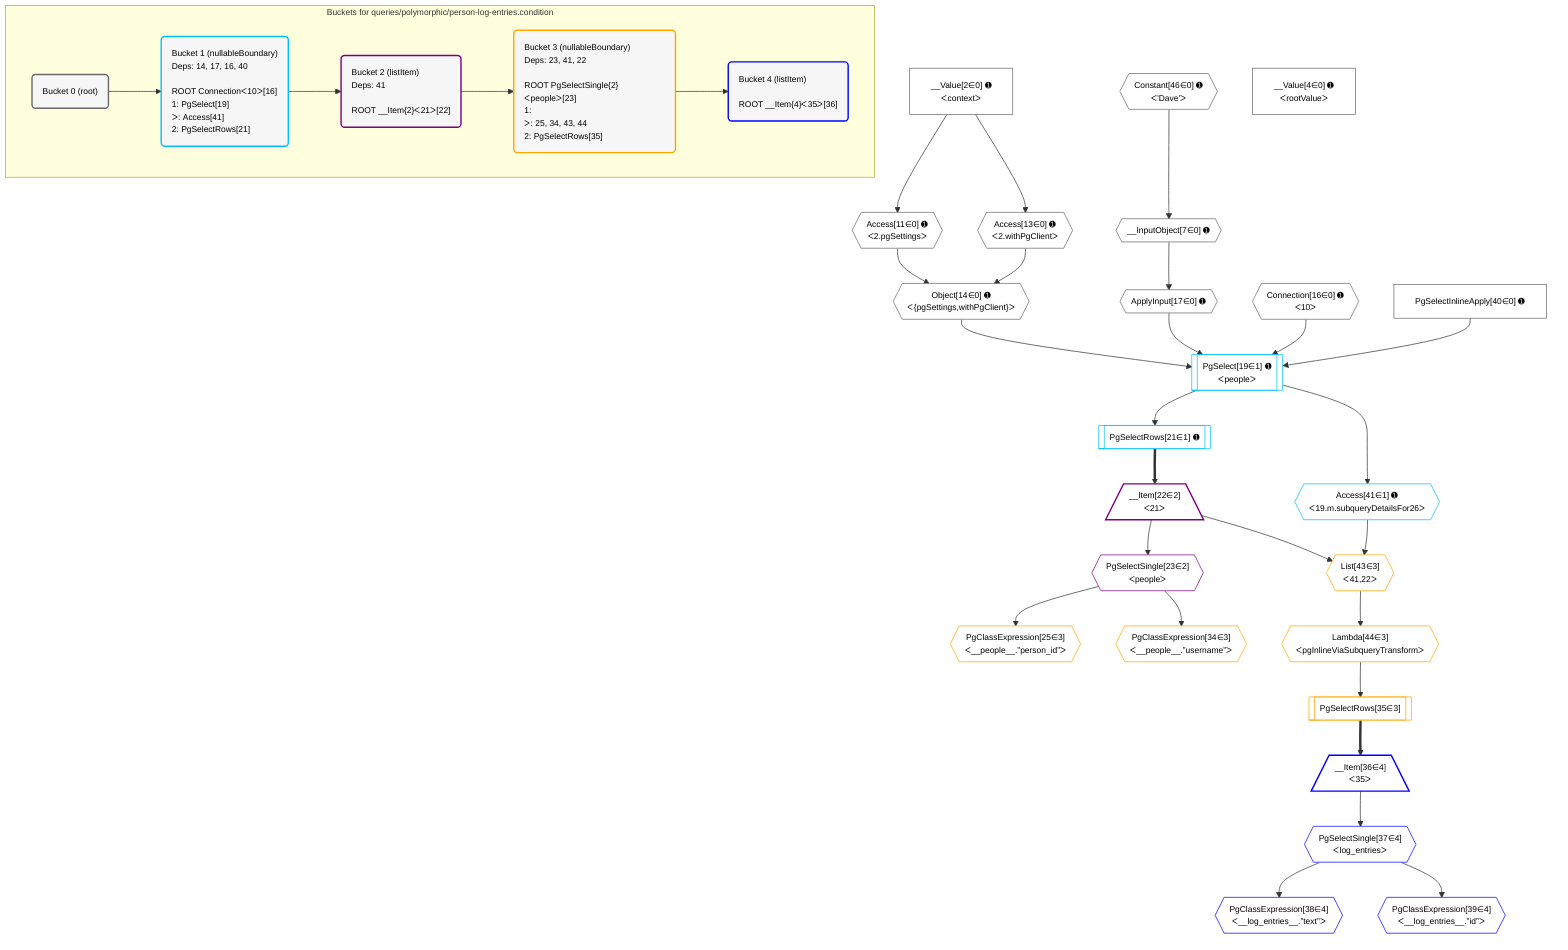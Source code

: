 %%{init: {'themeVariables': { 'fontSize': '12px'}}}%%
graph TD
    classDef path fill:#eee,stroke:#000,color:#000
    classDef plan fill:#fff,stroke-width:1px,color:#000
    classDef itemplan fill:#fff,stroke-width:2px,color:#000
    classDef unbatchedplan fill:#dff,stroke-width:1px,color:#000
    classDef sideeffectplan fill:#fcc,stroke-width:2px,color:#000
    classDef bucket fill:#f6f6f6,color:#000,stroke-width:2px,text-align:left

    subgraph "Buckets for queries/polymorphic/person-log-entries.condition"
    Bucket0("Bucket 0 (root)"):::bucket
    Bucket1("Bucket 1 (nullableBoundary)<br />Deps: 14, 17, 16, 40<br /><br />ROOT Connectionᐸ10ᐳ[16]<br />1: PgSelect[19]<br />ᐳ: Access[41]<br />2: PgSelectRows[21]"):::bucket
    Bucket2("Bucket 2 (listItem)<br />Deps: 41<br /><br />ROOT __Item{2}ᐸ21ᐳ[22]"):::bucket
    Bucket3("Bucket 3 (nullableBoundary)<br />Deps: 23, 41, 22<br /><br />ROOT PgSelectSingle{2}ᐸpeopleᐳ[23]<br />1: <br />ᐳ: 25, 34, 43, 44<br />2: PgSelectRows[35]"):::bucket
    Bucket4("Bucket 4 (listItem)<br /><br />ROOT __Item{4}ᐸ35ᐳ[36]"):::bucket
    end
    Bucket0 --> Bucket1
    Bucket1 --> Bucket2
    Bucket2 --> Bucket3
    Bucket3 --> Bucket4

    %% plan dependencies
    __InputObject7{{"__InputObject[7∈0] ➊"}}:::plan
    Constant46{{"Constant[46∈0] ➊<br />ᐸ'Dave'ᐳ"}}:::plan
    Constant46 --> __InputObject7
    Object14{{"Object[14∈0] ➊<br />ᐸ{pgSettings,withPgClient}ᐳ"}}:::plan
    Access11{{"Access[11∈0] ➊<br />ᐸ2.pgSettingsᐳ"}}:::plan
    Access13{{"Access[13∈0] ➊<br />ᐸ2.withPgClientᐳ"}}:::plan
    Access11 & Access13 --> Object14
    __Value2["__Value[2∈0] ➊<br />ᐸcontextᐳ"]:::plan
    __Value2 --> Access11
    __Value2 --> Access13
    ApplyInput17{{"ApplyInput[17∈0] ➊"}}:::plan
    __InputObject7 --> ApplyInput17
    __Value4["__Value[4∈0] ➊<br />ᐸrootValueᐳ"]:::plan
    Connection16{{"Connection[16∈0] ➊<br />ᐸ10ᐳ"}}:::plan
    PgSelectInlineApply40["PgSelectInlineApply[40∈0] ➊"]:::plan
    PgSelect19[["PgSelect[19∈1] ➊<br />ᐸpeopleᐳ"]]:::plan
    Object14 & ApplyInput17 & Connection16 & PgSelectInlineApply40 --> PgSelect19
    PgSelectRows21[["PgSelectRows[21∈1] ➊"]]:::plan
    PgSelect19 --> PgSelectRows21
    Access41{{"Access[41∈1] ➊<br />ᐸ19.m.subqueryDetailsFor26ᐳ"}}:::plan
    PgSelect19 --> Access41
    __Item22[/"__Item[22∈2]<br />ᐸ21ᐳ"\]:::itemplan
    PgSelectRows21 ==> __Item22
    PgSelectSingle23{{"PgSelectSingle[23∈2]<br />ᐸpeopleᐳ"}}:::plan
    __Item22 --> PgSelectSingle23
    List43{{"List[43∈3]<br />ᐸ41,22ᐳ"}}:::plan
    Access41 & __Item22 --> List43
    PgClassExpression25{{"PgClassExpression[25∈3]<br />ᐸ__people__.”person_id”ᐳ"}}:::plan
    PgSelectSingle23 --> PgClassExpression25
    PgClassExpression34{{"PgClassExpression[34∈3]<br />ᐸ__people__.”username”ᐳ"}}:::plan
    PgSelectSingle23 --> PgClassExpression34
    PgSelectRows35[["PgSelectRows[35∈3]"]]:::plan
    Lambda44{{"Lambda[44∈3]<br />ᐸpgInlineViaSubqueryTransformᐳ"}}:::plan
    Lambda44 --> PgSelectRows35
    List43 --> Lambda44
    __Item36[/"__Item[36∈4]<br />ᐸ35ᐳ"\]:::itemplan
    PgSelectRows35 ==> __Item36
    PgSelectSingle37{{"PgSelectSingle[37∈4]<br />ᐸlog_entriesᐳ"}}:::plan
    __Item36 --> PgSelectSingle37
    PgClassExpression38{{"PgClassExpression[38∈4]<br />ᐸ__log_entries__.”text”ᐳ"}}:::plan
    PgSelectSingle37 --> PgClassExpression38
    PgClassExpression39{{"PgClassExpression[39∈4]<br />ᐸ__log_entries__.”id”ᐳ"}}:::plan
    PgSelectSingle37 --> PgClassExpression39

    %% define steps
    classDef bucket0 stroke:#696969
    class Bucket0,__Value2,__Value4,__InputObject7,Access11,Access13,Object14,Connection16,ApplyInput17,PgSelectInlineApply40,Constant46 bucket0
    classDef bucket1 stroke:#00bfff
    class Bucket1,PgSelect19,PgSelectRows21,Access41 bucket1
    classDef bucket2 stroke:#7f007f
    class Bucket2,__Item22,PgSelectSingle23 bucket2
    classDef bucket3 stroke:#ffa500
    class Bucket3,PgClassExpression25,PgClassExpression34,PgSelectRows35,List43,Lambda44 bucket3
    classDef bucket4 stroke:#0000ff
    class Bucket4,__Item36,PgSelectSingle37,PgClassExpression38,PgClassExpression39 bucket4